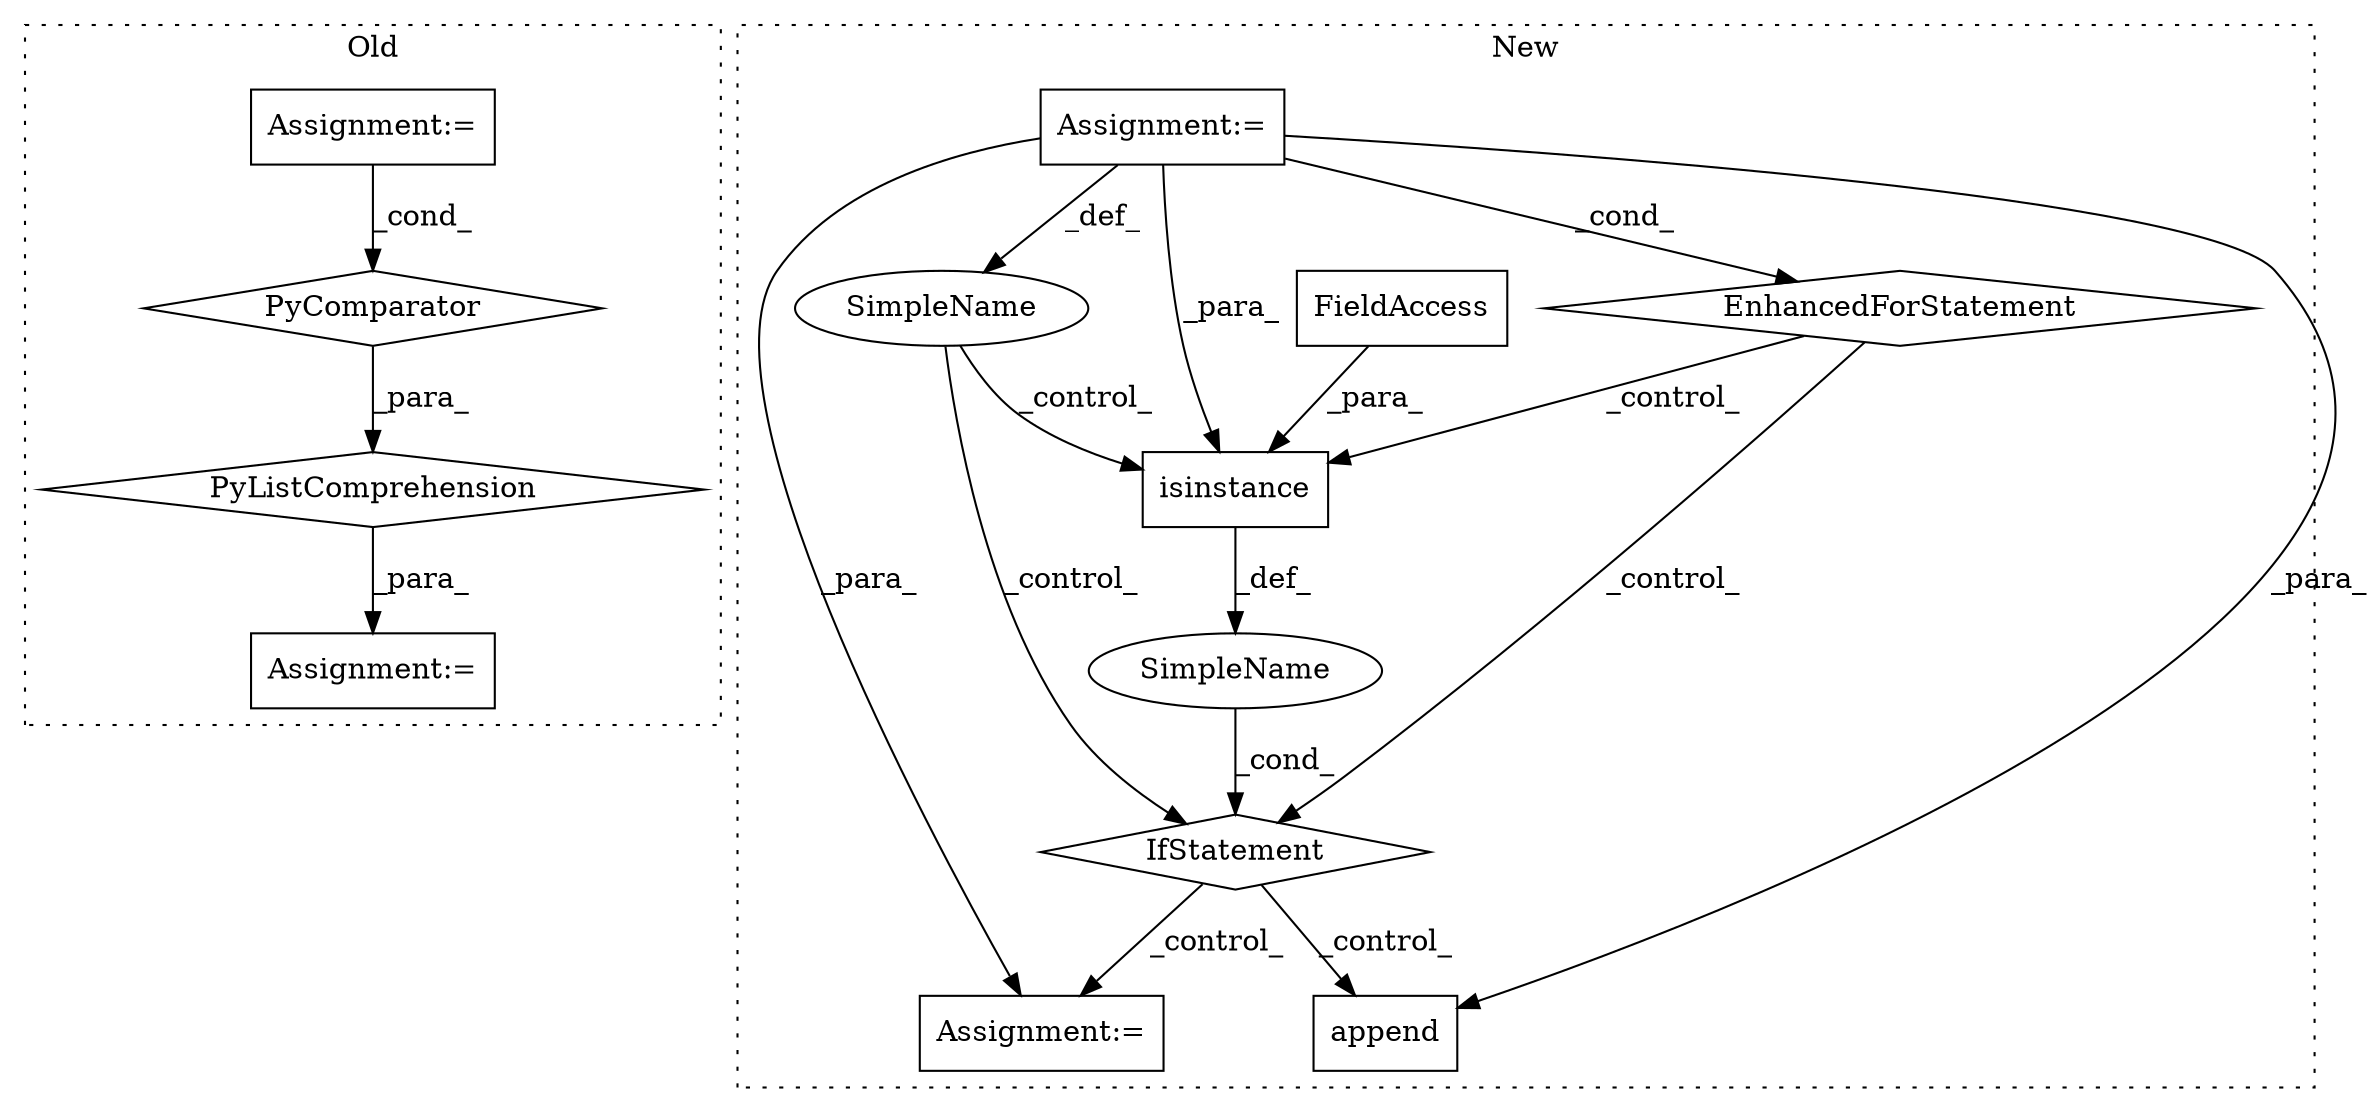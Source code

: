 digraph G {
subgraph cluster0 {
1 [label="PyComparator" a="113" s="2857" l="30" shape="diamond"];
4 [label="Assignment:=" a="7" s="2857" l="30" shape="box"];
5 [label="Assignment:=" a="7" s="2786" l="12" shape="box"];
11 [label="PyListComprehension" a="109" s="2798" l="97" shape="diamond"];
label = "Old";
style="dotted";
}
subgraph cluster1 {
2 [label="isinstance" a="32" s="2949,2966" l="11,1" shape="box"];
3 [label="IfStatement" a="25" s="2945,2967" l="4,2" shape="diamond"];
6 [label="Assignment:=" a="7" s="2979,3049" l="61,2" shape="box"];
7 [label="SimpleName" a="42" s="" l="" shape="ellipse"];
8 [label="EnhancedForStatement" a="70" s="2814,2893" l="53,2" shape="diamond"];
9 [label="Assignment:=" a="7" s="2814,2893" l="53,2" shape="box"];
10 [label="FieldAccess" a="22" s="2962" l="4" shape="box"];
12 [label="SimpleName" a="42" s="" l="" shape="ellipse"];
13 [label="append" a="32" s="3120,3128" l="7,1" shape="box"];
label = "New";
style="dotted";
}
1 -> 11 [label="_para_"];
2 -> 7 [label="_def_"];
3 -> 6 [label="_control_"];
3 -> 13 [label="_control_"];
4 -> 1 [label="_cond_"];
7 -> 3 [label="_cond_"];
8 -> 3 [label="_control_"];
8 -> 2 [label="_control_"];
9 -> 6 [label="_para_"];
9 -> 8 [label="_cond_"];
9 -> 2 [label="_para_"];
9 -> 12 [label="_def_"];
9 -> 13 [label="_para_"];
10 -> 2 [label="_para_"];
11 -> 5 [label="_para_"];
12 -> 2 [label="_control_"];
12 -> 3 [label="_control_"];
}